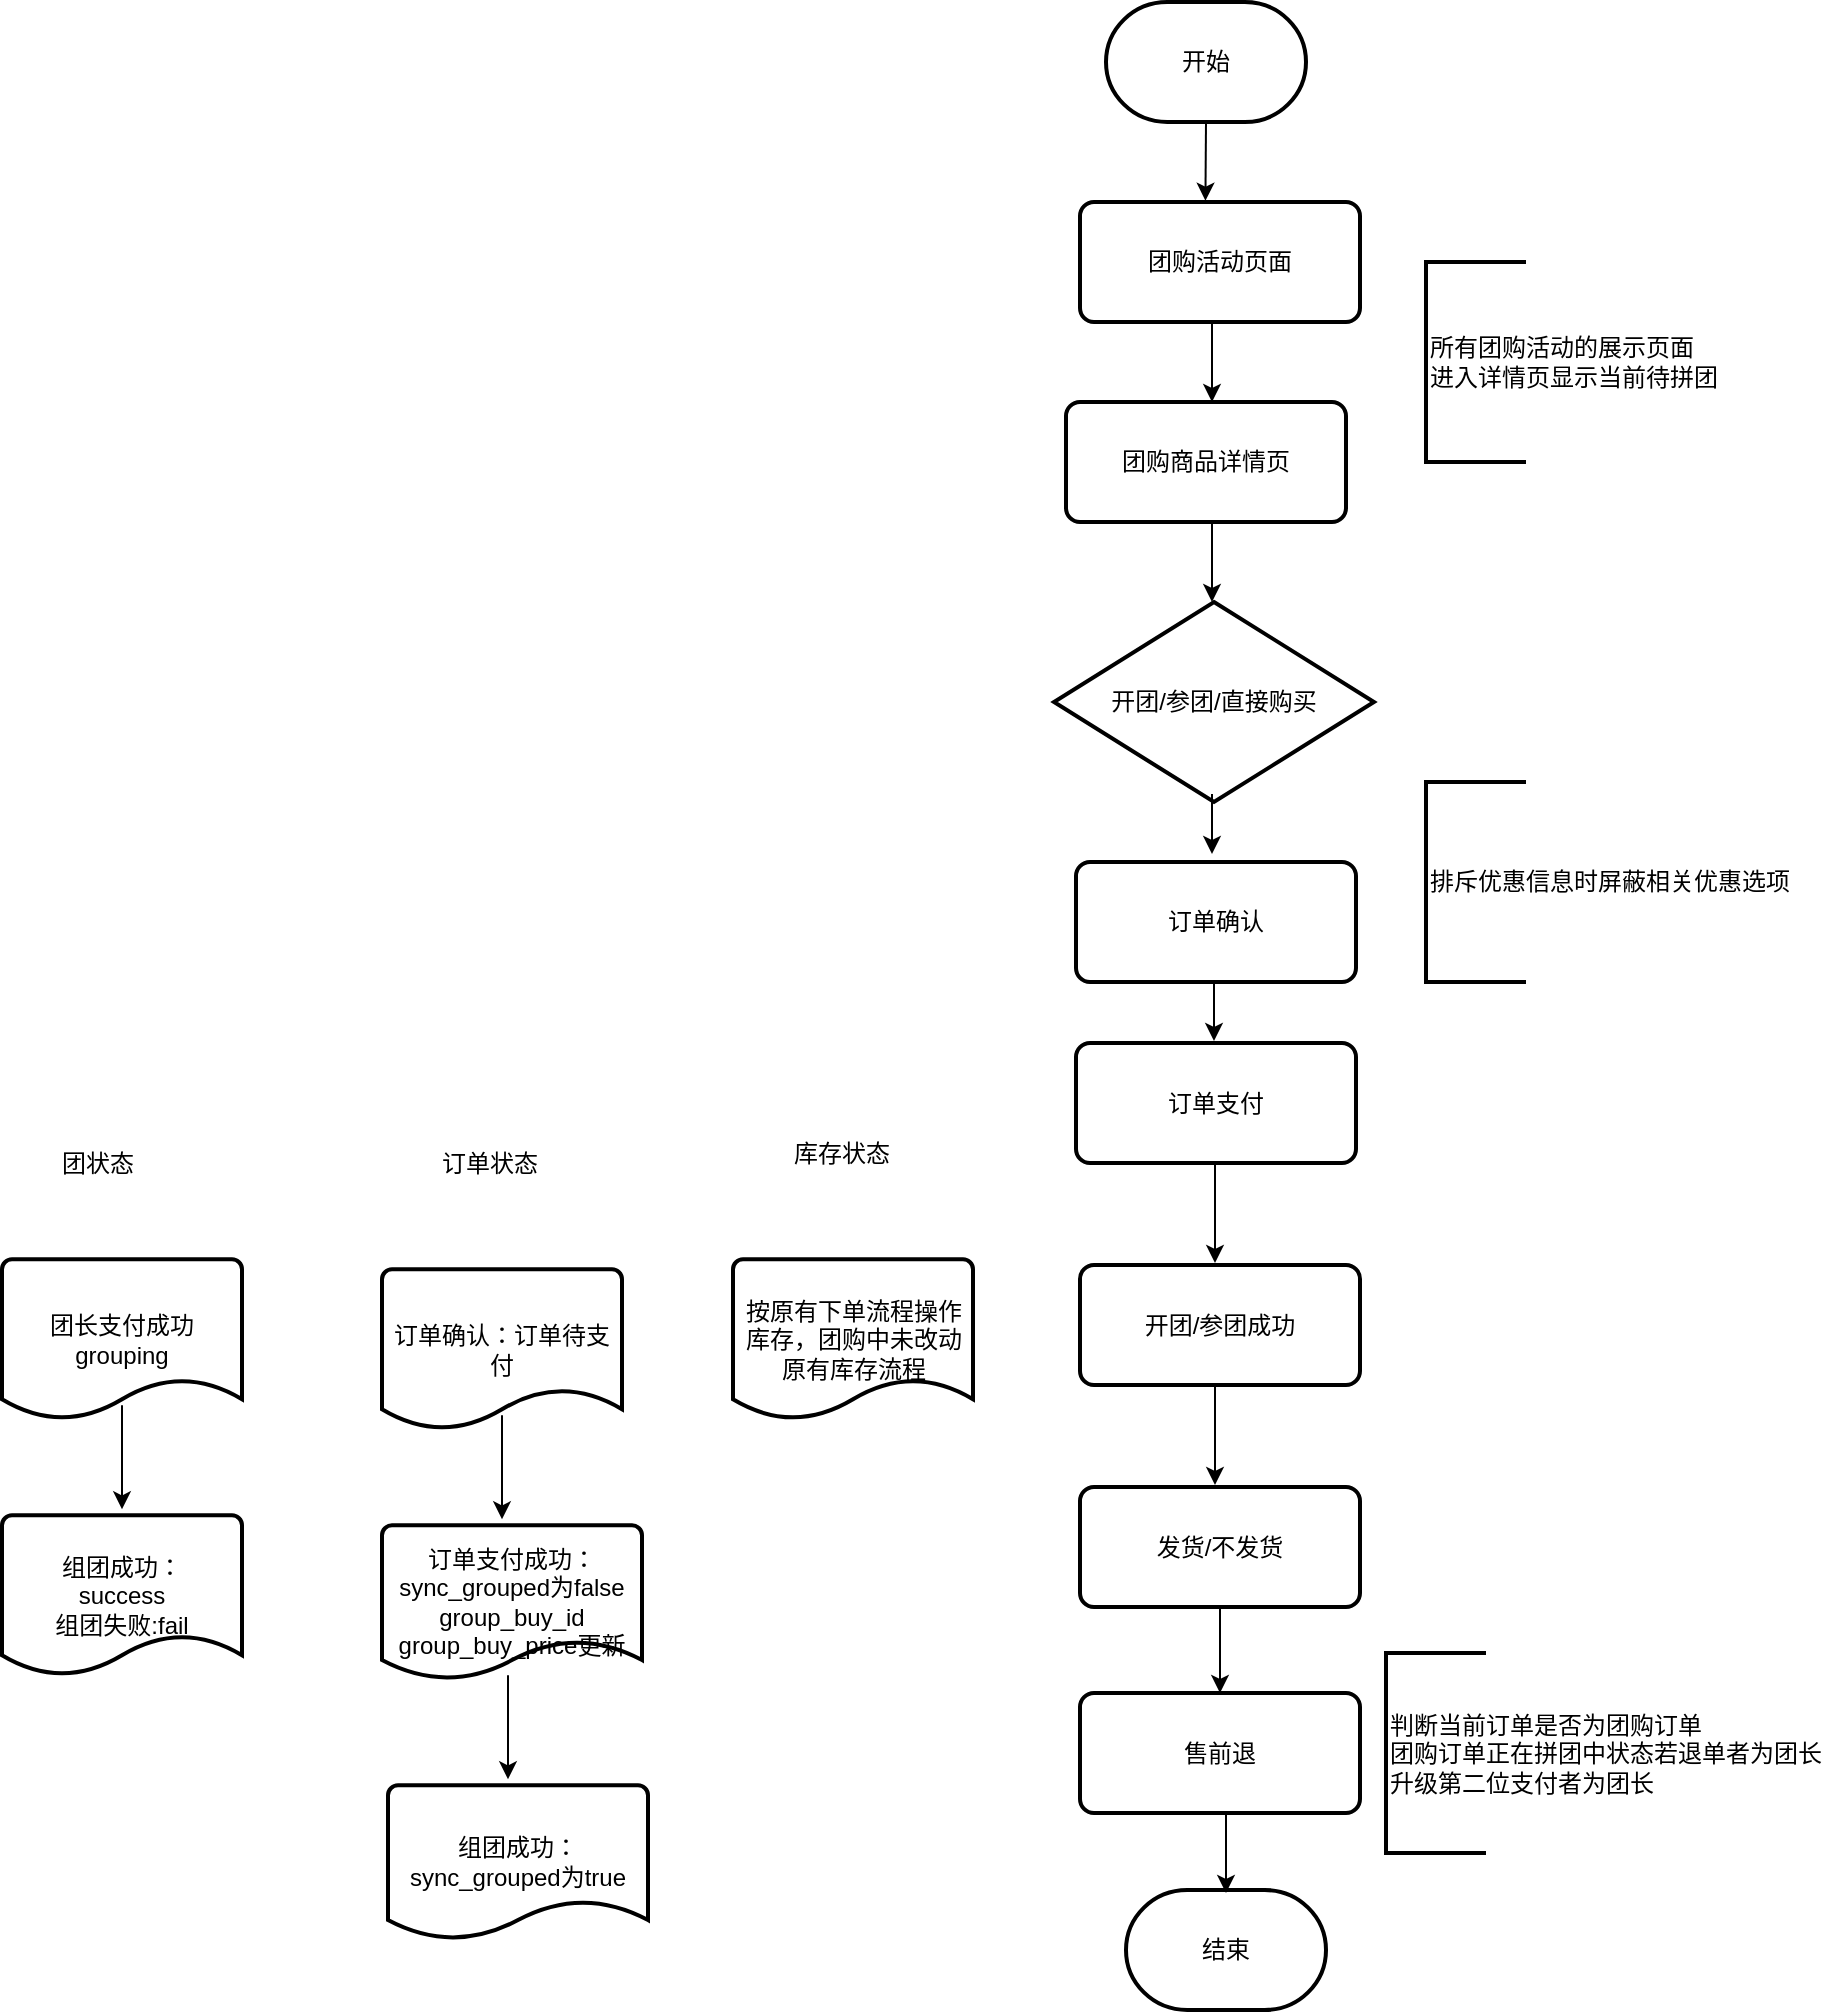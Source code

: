 <mxfile version="10.7.0" type="github"><diagram id="mFeNfZEpcLXey_KKEb4j" name="Page-1"><mxGraphModel dx="2865" dy="1130" grid="1" gridSize="10" guides="1" tooltips="1" connect="1" arrows="1" fold="1" page="1" pageScale="1" pageWidth="827" pageHeight="1169" math="0" shadow="0"><root><mxCell id="0"/><mxCell id="1" parent="0"/><mxCell id="_Ee8f74nPW6MA2v6XBbb-1" value="开始" style="strokeWidth=2;html=1;shape=mxgraph.flowchart.terminator;whiteSpace=wrap;" vertex="1" parent="1"><mxGeometry x="360" y="60" width="100" height="60" as="geometry"/></mxCell><mxCell id="_Ee8f74nPW6MA2v6XBbb-3" value="团购商品详情页" style="rounded=1;whiteSpace=wrap;html=1;absoluteArcSize=1;arcSize=14;strokeWidth=2;" vertex="1" parent="1"><mxGeometry x="340" y="260" width="140" height="60" as="geometry"/></mxCell><mxCell id="_Ee8f74nPW6MA2v6XBbb-4" value="团购活动页面" style="rounded=1;whiteSpace=wrap;html=1;absoluteArcSize=1;arcSize=14;strokeWidth=2;" vertex="1" parent="1"><mxGeometry x="347" y="160" width="140" height="60" as="geometry"/></mxCell><mxCell id="_Ee8f74nPW6MA2v6XBbb-7" value="开团/参团/直接购买" style="strokeWidth=2;html=1;shape=mxgraph.flowchart.decision;whiteSpace=wrap;" vertex="1" parent="1"><mxGeometry x="334" y="360" width="160" height="100" as="geometry"/></mxCell><mxCell id="_Ee8f74nPW6MA2v6XBbb-8" value="订单确认" style="rounded=1;whiteSpace=wrap;html=1;absoluteArcSize=1;arcSize=14;strokeWidth=2;" vertex="1" parent="1"><mxGeometry x="345" y="490" width="140" height="60" as="geometry"/></mxCell><mxCell id="_Ee8f74nPW6MA2v6XBbb-9" value="订单支付" style="rounded=1;whiteSpace=wrap;html=1;absoluteArcSize=1;arcSize=14;strokeWidth=2;" vertex="1" parent="1"><mxGeometry x="345" y="580.5" width="140" height="60" as="geometry"/></mxCell><mxCell id="_Ee8f74nPW6MA2v6XBbb-10" value="开团/参团成功" style="rounded=1;whiteSpace=wrap;html=1;absoluteArcSize=1;arcSize=14;strokeWidth=2;" vertex="1" parent="1"><mxGeometry x="347" y="691.5" width="140" height="60" as="geometry"/></mxCell><mxCell id="_Ee8f74nPW6MA2v6XBbb-25" value="" style="edgeStyle=orthogonalEdgeStyle;rounded=0;orthogonalLoop=1;jettySize=auto;html=1;" edge="1" parent="1" source="_Ee8f74nPW6MA2v6XBbb-11" target="_Ee8f74nPW6MA2v6XBbb-24"><mxGeometry relative="1" as="geometry"/></mxCell><mxCell id="_Ee8f74nPW6MA2v6XBbb-11" value="发货/不发货" style="rounded=1;whiteSpace=wrap;html=1;absoluteArcSize=1;arcSize=14;strokeWidth=2;" vertex="1" parent="1"><mxGeometry x="347" y="802.5" width="140" height="60" as="geometry"/></mxCell><mxCell id="_Ee8f74nPW6MA2v6XBbb-24" value="售前退" style="rounded=1;whiteSpace=wrap;html=1;absoluteArcSize=1;arcSize=14;strokeWidth=2;" vertex="1" parent="1"><mxGeometry x="347" y="905.5" width="140" height="60" as="geometry"/></mxCell><mxCell id="_Ee8f74nPW6MA2v6XBbb-12" value="所有团购活动的展示页面&lt;br&gt;进入详情页显示当前待拼团&lt;br&gt;" style="strokeWidth=2;html=1;shape=mxgraph.flowchart.annotation_1;align=left;pointerEvents=1" vertex="1" parent="1"><mxGeometry x="520" y="190" width="50" height="100" as="geometry"/></mxCell><mxCell id="_Ee8f74nPW6MA2v6XBbb-13" value="排斥优惠信息时屏蔽相关优惠选项" style="strokeWidth=2;html=1;shape=mxgraph.flowchart.annotation_1;align=left;pointerEvents=1" vertex="1" parent="1"><mxGeometry x="520" y="450" width="50" height="100" as="geometry"/></mxCell><mxCell id="_Ee8f74nPW6MA2v6XBbb-14" value="" style="endArrow=classic;html=1;exitX=0.5;exitY=1;exitDx=0;exitDy=0;exitPerimeter=0;entryX=0.448;entryY=-0.011;entryDx=0;entryDy=0;entryPerimeter=0;" edge="1" parent="1" source="_Ee8f74nPW6MA2v6XBbb-1" target="_Ee8f74nPW6MA2v6XBbb-4"><mxGeometry width="50" height="50" relative="1" as="geometry"><mxPoint x="390" y="140" as="sourcePoint"/><mxPoint x="440" y="90" as="targetPoint"/></mxGeometry></mxCell><mxCell id="_Ee8f74nPW6MA2v6XBbb-15" value="" style="endArrow=classic;html=1;entryX=0.448;entryY=-0.011;entryDx=0;entryDy=0;entryPerimeter=0;" edge="1" parent="1"><mxGeometry width="50" height="50" relative="1" as="geometry"><mxPoint x="413" y="220" as="sourcePoint"/><mxPoint x="413" y="260" as="targetPoint"/></mxGeometry></mxCell><mxCell id="_Ee8f74nPW6MA2v6XBbb-16" value="" style="endArrow=classic;html=1;" edge="1" parent="1"><mxGeometry width="50" height="50" relative="1" as="geometry"><mxPoint x="413" y="320" as="sourcePoint"/><mxPoint x="413" y="360" as="targetPoint"/></mxGeometry></mxCell><mxCell id="_Ee8f74nPW6MA2v6XBbb-18" value="" style="endArrow=classic;html=1;" edge="1" parent="1"><mxGeometry width="50" height="50" relative="1" as="geometry"><mxPoint x="413" y="456" as="sourcePoint"/><mxPoint x="413" y="486" as="targetPoint"/></mxGeometry></mxCell><mxCell id="_Ee8f74nPW6MA2v6XBbb-20" value="" style="endArrow=classic;html=1;entryX=0.448;entryY=-0.011;entryDx=0;entryDy=0;entryPerimeter=0;" edge="1" parent="1"><mxGeometry width="50" height="50" relative="1" as="geometry"><mxPoint x="414" y="550" as="sourcePoint"/><mxPoint x="414" y="579.5" as="targetPoint"/></mxGeometry></mxCell><mxCell id="_Ee8f74nPW6MA2v6XBbb-22" value="" style="endArrow=classic;html=1;entryX=0.448;entryY=-0.011;entryDx=0;entryDy=0;entryPerimeter=0;" edge="1" parent="1"><mxGeometry width="50" height="50" relative="1" as="geometry"><mxPoint x="414.5" y="640.5" as="sourcePoint"/><mxPoint x="414.5" y="690.5" as="targetPoint"/></mxGeometry></mxCell><mxCell id="_Ee8f74nPW6MA2v6XBbb-23" value="" style="endArrow=classic;html=1;entryX=0.448;entryY=-0.011;entryDx=0;entryDy=0;entryPerimeter=0;" edge="1" parent="1"><mxGeometry width="50" height="50" relative="1" as="geometry"><mxPoint x="414.5" y="751.5" as="sourcePoint"/><mxPoint x="414.5" y="801.5" as="targetPoint"/></mxGeometry></mxCell><mxCell id="_Ee8f74nPW6MA2v6XBbb-26" value="结束" style="strokeWidth=2;html=1;shape=mxgraph.flowchart.terminator;whiteSpace=wrap;" vertex="1" parent="1"><mxGeometry x="370" y="1004" width="100" height="60" as="geometry"/></mxCell><mxCell id="_Ee8f74nPW6MA2v6XBbb-27" value="" style="edgeStyle=orthogonalEdgeStyle;rounded=0;orthogonalLoop=1;jettySize=auto;html=1;exitX=0.5;exitY=1;exitDx=0;exitDy=0;" edge="1" parent="1" source="_Ee8f74nPW6MA2v6XBbb-24"><mxGeometry relative="1" as="geometry"><mxPoint x="420" y="974" as="sourcePoint"/><mxPoint x="420" y="1005.5" as="targetPoint"/><Array as="points"><mxPoint x="420" y="965.5"/></Array></mxGeometry></mxCell><mxCell id="_Ee8f74nPW6MA2v6XBbb-28" value="判断当前订单是否为团购订单&lt;br&gt;团购订单正在拼团中状态若退单者为团长&lt;br&gt;升级第二位支付者为团长&lt;br&gt;" style="strokeWidth=2;html=1;shape=mxgraph.flowchart.annotation_1;align=left;pointerEvents=1" vertex="1" parent="1"><mxGeometry x="500" y="885.5" width="50" height="100" as="geometry"/></mxCell><mxCell id="_Ee8f74nPW6MA2v6XBbb-29" value="团状态&lt;br&gt;" style="text;html=1;resizable=0;points=[];autosize=1;align=left;verticalAlign=top;spacingTop=-4;" vertex="1" parent="1"><mxGeometry x="-164" y="630.667" width="60" height="10" as="geometry"/></mxCell><mxCell id="_Ee8f74nPW6MA2v6XBbb-30" value="团长支付成功&lt;br&gt;grouping&lt;br&gt;" style="strokeWidth=2;html=1;shape=mxgraph.flowchart.document2;whiteSpace=wrap;size=0.25;" vertex="1" parent="1"><mxGeometry x="-192" y="688.667" width="120" height="80" as="geometry"/></mxCell><mxCell id="_Ee8f74nPW6MA2v6XBbb-31" value="组团成功：&lt;br&gt;success&lt;br&gt;组团失败:fail&lt;br&gt;" style="strokeWidth=2;html=1;shape=mxgraph.flowchart.document2;whiteSpace=wrap;size=0.25;" vertex="1" parent="1"><mxGeometry x="-192" y="816.667" width="120" height="80" as="geometry"/></mxCell><mxCell id="_Ee8f74nPW6MA2v6XBbb-32" value="" style="edgeStyle=orthogonalEdgeStyle;rounded=0;orthogonalLoop=1;jettySize=auto;html=1;" edge="1" parent="1"><mxGeometry relative="1" as="geometry"><mxPoint x="-132" y="761.667" as="sourcePoint"/><mxPoint x="-132" y="813.667" as="targetPoint"/><Array as="points"><mxPoint x="-132" y="761.667"/></Array></mxGeometry></mxCell><mxCell id="_Ee8f74nPW6MA2v6XBbb-38" value="订单状态" style="text;html=1;resizable=0;points=[];autosize=1;align=left;verticalAlign=top;spacingTop=-4;" vertex="1" parent="1"><mxGeometry x="26" y="630.667" width="80" height="10" as="geometry"/></mxCell><mxCell id="_Ee8f74nPW6MA2v6XBbb-39" value="订单确认：订单待支付" style="strokeWidth=2;html=1;shape=mxgraph.flowchart.document2;whiteSpace=wrap;size=0.25;" vertex="1" parent="1"><mxGeometry x="-2" y="693.667" width="120" height="80" as="geometry"/></mxCell><mxCell id="_Ee8f74nPW6MA2v6XBbb-40" value="订单支付成功：sync_grouped为false&lt;br&gt;group_buy_id&lt;br&gt;group_buy_price更新&lt;br&gt;" style="strokeWidth=2;html=1;shape=mxgraph.flowchart.document2;whiteSpace=wrap;size=0.25;" vertex="1" parent="1"><mxGeometry x="-2" y="821.667" width="130" height="77" as="geometry"/></mxCell><mxCell id="_Ee8f74nPW6MA2v6XBbb-41" value="" style="edgeStyle=orthogonalEdgeStyle;rounded=0;orthogonalLoop=1;jettySize=auto;html=1;" edge="1" parent="1"><mxGeometry relative="1" as="geometry"><mxPoint x="58" y="766.667" as="sourcePoint"/><mxPoint x="58" y="818.667" as="targetPoint"/><Array as="points"><mxPoint x="58" y="766.667"/></Array></mxGeometry></mxCell><mxCell id="_Ee8f74nPW6MA2v6XBbb-42" value="组团成功：&lt;br&gt;sync_grouped为true&lt;br&gt;" style="strokeWidth=2;html=1;shape=mxgraph.flowchart.document2;whiteSpace=wrap;size=0.25;" vertex="1" parent="1"><mxGeometry x="1" y="951.667" width="130" height="77" as="geometry"/></mxCell><mxCell id="_Ee8f74nPW6MA2v6XBbb-43" value="" style="edgeStyle=orthogonalEdgeStyle;rounded=0;orthogonalLoop=1;jettySize=auto;html=1;" edge="1" parent="1"><mxGeometry relative="1" as="geometry"><mxPoint x="61" y="896.667" as="sourcePoint"/><mxPoint x="61" y="948.667" as="targetPoint"/><Array as="points"><mxPoint x="61" y="896.667"/></Array></mxGeometry></mxCell><mxCell id="_Ee8f74nPW6MA2v6XBbb-44" value="库存状态" style="text;html=1;resizable=0;points=[];autosize=1;align=left;verticalAlign=top;spacingTop=-4;" vertex="1" parent="1"><mxGeometry x="201.5" y="625.667" width="80" height="10" as="geometry"/></mxCell><mxCell id="_Ee8f74nPW6MA2v6XBbb-45" value="按原有下单流程操作库存，团购中未改动原有库存流程" style="strokeWidth=2;html=1;shape=mxgraph.flowchart.document2;whiteSpace=wrap;size=0.25;" vertex="1" parent="1"><mxGeometry x="173.5" y="688.667" width="120" height="80" as="geometry"/></mxCell></root></mxGraphModel></diagram></mxfile>